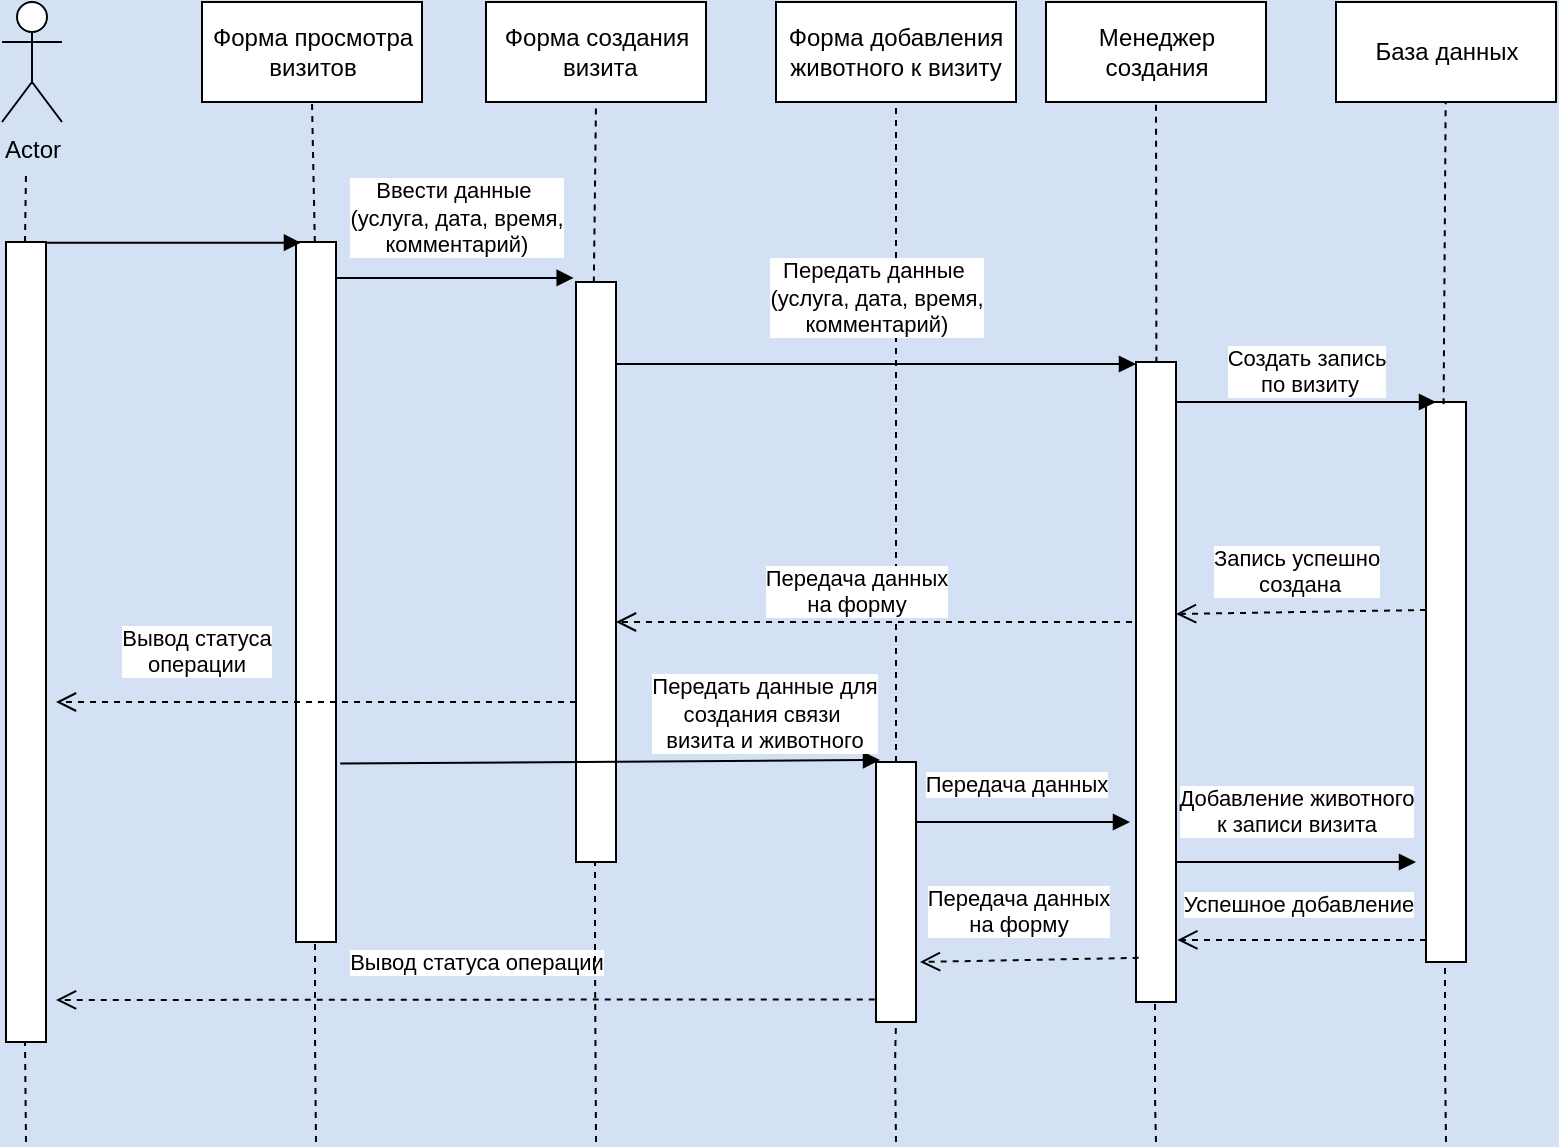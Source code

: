 <mxfile version="14.4.2" type="device"><diagram name="Page-1" id="e7e014a7-5840-1c2e-5031-d8a46d1fe8dd"><mxGraphModel dx="1149" dy="638" grid="0" gridSize="10" guides="1" tooltips="1" connect="1" arrows="1" fold="1" page="1" pageScale="1" pageWidth="2336" pageHeight="1654" background="#D4E1F5" math="0" shadow="0"><root><mxCell id="0"/><mxCell id="1" parent="0"/><mxCell id="V6Tbh1cme4KavGNexLxz-91" value="" style="endArrow=none;dashed=1;html=1;" edge="1" parent="1" source="V6Tbh1cme4KavGNexLxz-87"><mxGeometry width="50" height="50" relative="1" as="geometry"><mxPoint x="340" y="430" as="sourcePoint"/><mxPoint x="500" y="120" as="targetPoint"/></mxGeometry></mxCell><mxCell id="V6Tbh1cme4KavGNexLxz-41" value="" style="html=1;points=[];perimeter=orthogonalPerimeter;" vertex="1" parent="1"><mxGeometry x="340" y="210" width="20" height="290" as="geometry"/></mxCell><mxCell id="V6Tbh1cme4KavGNexLxz-42" value="" style="endArrow=none;dashed=1;html=1;exitX=0.446;exitY=0.001;exitDx=0;exitDy=0;exitPerimeter=0;entryX=0.5;entryY=1;entryDx=0;entryDy=0;" edge="1" parent="1" source="V6Tbh1cme4KavGNexLxz-41" target="V6Tbh1cme4KavGNexLxz-49"><mxGeometry width="50" height="50" relative="1" as="geometry"><mxPoint x="404.5" y="200" as="sourcePoint"/><mxPoint x="404.5" y="120" as="targetPoint"/></mxGeometry></mxCell><mxCell id="V6Tbh1cme4KavGNexLxz-44" value="" style="html=1;points=[];perimeter=orthogonalPerimeter;" vertex="1" parent="1"><mxGeometry x="55" y="190" width="20" height="400" as="geometry"/></mxCell><mxCell id="V6Tbh1cme4KavGNexLxz-45" value="" style="endArrow=none;dashed=1;html=1;" edge="1" parent="1"><mxGeometry width="50" height="50" relative="1" as="geometry"><mxPoint x="64.5" y="190" as="sourcePoint"/><mxPoint x="65" y="155" as="targetPoint"/></mxGeometry></mxCell><mxCell id="V6Tbh1cme4KavGNexLxz-46" value="" style="endArrow=none;dashed=1;html=1;" edge="1" parent="1"><mxGeometry width="50" height="50" relative="1" as="geometry"><mxPoint x="65" y="640" as="sourcePoint"/><mxPoint x="64.5" y="590" as="targetPoint"/><Array as="points"><mxPoint x="64.5" y="640"/></Array></mxGeometry></mxCell><mxCell id="V6Tbh1cme4KavGNexLxz-47" value="Ввести данные&amp;nbsp;&lt;br&gt;(услуга, дата, время, &lt;br&gt;комментарий)" style="html=1;verticalAlign=bottom;endArrow=block;entryX=-0.058;entryY=-0.007;entryDx=0;entryDy=0;entryPerimeter=0;" edge="1" parent="1" source="V6Tbh1cme4KavGNexLxz-81" target="V6Tbh1cme4KavGNexLxz-41"><mxGeometry x="0.01" y="8" width="80" relative="1" as="geometry"><mxPoint x="255" y="220" as="sourcePoint"/><mxPoint x="330" y="210" as="targetPoint"/><Array as="points"/><mxPoint as="offset"/></mxGeometry></mxCell><mxCell id="V6Tbh1cme4KavGNexLxz-48" value="" style="html=1;points=[];perimeter=orthogonalPerimeter;" vertex="1" parent="1"><mxGeometry x="620" y="250" width="20" height="320" as="geometry"/></mxCell><mxCell id="V6Tbh1cme4KavGNexLxz-49" value="Форма создания&lt;br&gt;&amp;nbsp;визита" style="html=1;" vertex="1" parent="1"><mxGeometry x="295" y="70" width="110" height="50" as="geometry"/></mxCell><mxCell id="V6Tbh1cme4KavGNexLxz-51" value="" style="endArrow=none;dashed=1;html=1;exitX=0.51;exitY=0.001;exitDx=0;exitDy=0;exitPerimeter=0;entryX=0.5;entryY=1;entryDx=0;entryDy=0;" edge="1" parent="1" source="V6Tbh1cme4KavGNexLxz-48" target="V6Tbh1cme4KavGNexLxz-52"><mxGeometry width="50" height="50" relative="1" as="geometry"><mxPoint x="564.5" y="220.33" as="sourcePoint"/><mxPoint x="565.08" y="120.0" as="targetPoint"/><Array as="points"/></mxGeometry></mxCell><mxCell id="V6Tbh1cme4KavGNexLxz-52" value="Менеджер &lt;br&gt;создания" style="html=1;" vertex="1" parent="1"><mxGeometry x="575" y="70" width="110" height="50" as="geometry"/></mxCell><mxCell id="V6Tbh1cme4KavGNexLxz-53" value="Передать данные&amp;nbsp;&lt;br&gt;(услуга, дата, время, &lt;br&gt;комментарий)" style="html=1;verticalAlign=bottom;endArrow=block;" edge="1" parent="1" source="V6Tbh1cme4KavGNexLxz-41"><mxGeometry y="11" width="80" relative="1" as="geometry"><mxPoint x="590" y="300" as="sourcePoint"/><mxPoint x="620" y="251" as="targetPoint"/><mxPoint as="offset"/></mxGeometry></mxCell><mxCell id="V6Tbh1cme4KavGNexLxz-56" value="" style="html=1;points=[];perimeter=orthogonalPerimeter;" vertex="1" parent="1"><mxGeometry x="765" y="270" width="20" height="280" as="geometry"/></mxCell><mxCell id="V6Tbh1cme4KavGNexLxz-57" value="База данных" style="html=1;" vertex="1" parent="1"><mxGeometry x="720" y="70" width="110" height="50" as="geometry"/></mxCell><mxCell id="V6Tbh1cme4KavGNexLxz-58" value="Создать запись&lt;br&gt;&amp;nbsp;по визиту" style="html=1;verticalAlign=bottom;endArrow=block;entryX=0.25;entryY=0;entryDx=0;entryDy=0;entryPerimeter=0;" edge="1" parent="1" target="V6Tbh1cme4KavGNexLxz-56"><mxGeometry width="80" relative="1" as="geometry"><mxPoint x="640" y="270" as="sourcePoint"/><mxPoint x="665" y="270" as="targetPoint"/><mxPoint as="offset"/></mxGeometry></mxCell><mxCell id="V6Tbh1cme4KavGNexLxz-59" value="" style="endArrow=none;dashed=1;html=1;exitX=0.44;exitY=0.004;exitDx=0;exitDy=0;exitPerimeter=0;" edge="1" parent="1" source="V6Tbh1cme4KavGNexLxz-56" target="V6Tbh1cme4KavGNexLxz-57"><mxGeometry width="50" height="50" relative="1" as="geometry"><mxPoint x="725" y="270" as="sourcePoint"/><mxPoint x="729" y="123" as="targetPoint"/></mxGeometry></mxCell><mxCell id="V6Tbh1cme4KavGNexLxz-62" value="Запись успешно&lt;br&gt;&amp;nbsp;создана" style="html=1;verticalAlign=bottom;endArrow=open;dashed=1;endSize=8;" edge="1" parent="1"><mxGeometry x="0.039" y="-5" relative="1" as="geometry"><mxPoint x="765" y="374" as="sourcePoint"/><mxPoint x="640" y="376" as="targetPoint"/><mxPoint as="offset"/></mxGeometry></mxCell><mxCell id="V6Tbh1cme4KavGNexLxz-64" value="Передача данных &lt;br&gt;на форму" style="html=1;verticalAlign=bottom;endArrow=open;dashed=1;endSize=8;" edge="1" parent="1"><mxGeometry x="0.071" relative="1" as="geometry"><mxPoint x="618" y="380" as="sourcePoint"/><mxPoint x="360" y="380" as="targetPoint"/><mxPoint as="offset"/></mxGeometry></mxCell><mxCell id="V6Tbh1cme4KavGNexLxz-79" value="Форма просмотра &lt;br&gt;визитов" style="html=1;" vertex="1" parent="1"><mxGeometry x="153" y="70" width="110" height="50" as="geometry"/></mxCell><mxCell id="V6Tbh1cme4KavGNexLxz-81" value="" style="html=1;points=[];perimeter=orthogonalPerimeter;" vertex="1" parent="1"><mxGeometry x="200" y="190" width="20" height="350" as="geometry"/></mxCell><mxCell id="V6Tbh1cme4KavGNexLxz-82" value="" style="html=1;verticalAlign=bottom;endArrow=block;entryX=0.124;entryY=0.001;entryDx=0;entryDy=0;entryPerimeter=0;" edge="1" parent="1" source="V6Tbh1cme4KavGNexLxz-44" target="V6Tbh1cme4KavGNexLxz-81"><mxGeometry x="0.142" y="20" width="80" relative="1" as="geometry"><mxPoint x="80" y="210" as="sourcePoint"/><mxPoint x="220" y="210" as="targetPoint"/><mxPoint as="offset"/></mxGeometry></mxCell><mxCell id="V6Tbh1cme4KavGNexLxz-84" value="Передать данные для &lt;br&gt;создания связи&amp;nbsp;&lt;br&gt;визита и животного" style="html=1;verticalAlign=bottom;endArrow=block;exitX=1.106;exitY=0.745;exitDx=0;exitDy=0;exitPerimeter=0;" edge="1" parent="1" source="V6Tbh1cme4KavGNexLxz-81"><mxGeometry x="0.567" y="1" width="80" relative="1" as="geometry"><mxPoint x="221" y="481" as="sourcePoint"/><mxPoint x="492" y="449" as="targetPoint"/><mxPoint as="offset"/></mxGeometry></mxCell><mxCell id="V6Tbh1cme4KavGNexLxz-87" value="" style="html=1;points=[];perimeter=orthogonalPerimeter;" vertex="1" parent="1"><mxGeometry x="490" y="450" width="20" height="130" as="geometry"/></mxCell><mxCell id="V6Tbh1cme4KavGNexLxz-89" value="Передача данных" style="html=1;verticalAlign=bottom;endArrow=block;" edge="1" parent="1"><mxGeometry x="-0.065" y="10" width="80" relative="1" as="geometry"><mxPoint x="510" y="480" as="sourcePoint"/><mxPoint x="617" y="480" as="targetPoint"/><mxPoint as="offset"/></mxGeometry></mxCell><mxCell id="V6Tbh1cme4KavGNexLxz-90" value="Добавление животного&lt;br&gt;к записи визита" style="html=1;verticalAlign=bottom;endArrow=block;" edge="1" parent="1"><mxGeometry y="10" width="80" relative="1" as="geometry"><mxPoint x="640" y="500" as="sourcePoint"/><mxPoint x="760" y="500" as="targetPoint"/><mxPoint as="offset"/></mxGeometry></mxCell><mxCell id="V6Tbh1cme4KavGNexLxz-92" value="Форма добавления животного к визиту" style="rounded=0;whiteSpace=wrap;html=1;" vertex="1" parent="1"><mxGeometry x="440" y="70" width="120" height="50" as="geometry"/></mxCell><mxCell id="V6Tbh1cme4KavGNexLxz-93" value="Успешное добавление" style="html=1;verticalAlign=bottom;endArrow=open;dashed=1;endSize=8;entryX=1.034;entryY=0.903;entryDx=0;entryDy=0;entryPerimeter=0;" edge="1" parent="1" target="V6Tbh1cme4KavGNexLxz-48"><mxGeometry x="0.04" y="-9" relative="1" as="geometry"><mxPoint x="765" y="539" as="sourcePoint"/><mxPoint x="640" y="548" as="targetPoint"/><mxPoint as="offset"/></mxGeometry></mxCell><mxCell id="V6Tbh1cme4KavGNexLxz-94" value="Передача данных &lt;br&gt;на форму" style="html=1;verticalAlign=bottom;endArrow=open;dashed=1;endSize=8;exitX=0.066;exitY=0.931;exitDx=0;exitDy=0;exitPerimeter=0;" edge="1" parent="1" source="V6Tbh1cme4KavGNexLxz-48"><mxGeometry x="0.094" y="-9" relative="1" as="geometry"><mxPoint x="620" y="530" as="sourcePoint"/><mxPoint x="512" y="550" as="targetPoint"/><mxPoint as="offset"/></mxGeometry></mxCell><mxCell id="V6Tbh1cme4KavGNexLxz-95" value="Вывод статуса &lt;br&gt;операции" style="html=1;verticalAlign=bottom;endArrow=open;dashed=1;endSize=8;entryX=1.25;entryY=0.575;entryDx=0;entryDy=0;entryPerimeter=0;" edge="1" parent="1" target="V6Tbh1cme4KavGNexLxz-44"><mxGeometry x="0.462" y="-10" relative="1" as="geometry"><mxPoint x="340" y="420" as="sourcePoint"/><mxPoint x="260" y="420" as="targetPoint"/><mxPoint as="offset"/></mxGeometry></mxCell><mxCell id="V6Tbh1cme4KavGNexLxz-96" value="Вывод статуса операции" style="html=1;verticalAlign=bottom;endArrow=open;dashed=1;endSize=8;exitX=-0.031;exitY=0.913;exitDx=0;exitDy=0;exitPerimeter=0;" edge="1" parent="1" source="V6Tbh1cme4KavGNexLxz-87"><mxGeometry x="-0.026" y="-10" relative="1" as="geometry"><mxPoint x="480" y="550" as="sourcePoint"/><mxPoint x="80" y="569" as="targetPoint"/><mxPoint as="offset"/></mxGeometry></mxCell><mxCell id="V6Tbh1cme4KavGNexLxz-98" value="" style="endArrow=none;dashed=1;html=1;" edge="1" parent="1"><mxGeometry width="50" height="50" relative="1" as="geometry"><mxPoint x="210" y="640" as="sourcePoint"/><mxPoint x="209.5" y="540" as="targetPoint"/><Array as="points"><mxPoint x="209.5" y="590"/></Array></mxGeometry></mxCell><mxCell id="V6Tbh1cme4KavGNexLxz-100" value="" style="endArrow=none;dashed=1;html=1;" edge="1" parent="1"><mxGeometry width="50" height="50" relative="1" as="geometry"><mxPoint x="350" y="640" as="sourcePoint"/><mxPoint x="349.5" y="500" as="targetPoint"/><Array as="points"><mxPoint x="349.5" y="550"/></Array></mxGeometry></mxCell><mxCell id="V6Tbh1cme4KavGNexLxz-101" value="" style="endArrow=none;dashed=1;html=1;" edge="1" parent="1"><mxGeometry width="50" height="50" relative="1" as="geometry"><mxPoint x="500" y="640" as="sourcePoint"/><mxPoint x="500" y="580" as="targetPoint"/><Array as="points"><mxPoint x="499.5" y="600"/></Array></mxGeometry></mxCell><mxCell id="V6Tbh1cme4KavGNexLxz-103" value="" style="endArrow=none;dashed=1;html=1;" edge="1" parent="1"><mxGeometry width="50" height="50" relative="1" as="geometry"><mxPoint x="630" y="640" as="sourcePoint"/><mxPoint x="629.5" y="570" as="targetPoint"/><Array as="points"><mxPoint x="629.5" y="620"/></Array></mxGeometry></mxCell><mxCell id="V6Tbh1cme4KavGNexLxz-104" value="" style="endArrow=none;dashed=1;html=1;" edge="1" parent="1"><mxGeometry width="50" height="50" relative="1" as="geometry"><mxPoint x="775" y="640" as="sourcePoint"/><mxPoint x="774.5" y="550" as="targetPoint"/><Array as="points"><mxPoint x="774.5" y="600"/></Array></mxGeometry></mxCell><mxCell id="V6Tbh1cme4KavGNexLxz-105" value="Actor" style="shape=umlActor;verticalLabelPosition=bottom;verticalAlign=top;html=1;" vertex="1" parent="1"><mxGeometry x="53" y="70" width="30" height="60" as="geometry"/></mxCell><mxCell id="V6Tbh1cme4KavGNexLxz-109" value="" style="endArrow=none;dashed=1;html=1;entryX=0.5;entryY=1;entryDx=0;entryDy=0;" edge="1" parent="1" target="V6Tbh1cme4KavGNexLxz-79"><mxGeometry width="50" height="50" relative="1" as="geometry"><mxPoint x="209.41" y="190" as="sourcePoint"/><mxPoint x="215" y="120" as="targetPoint"/></mxGeometry></mxCell></root></mxGraphModel></diagram></mxfile>